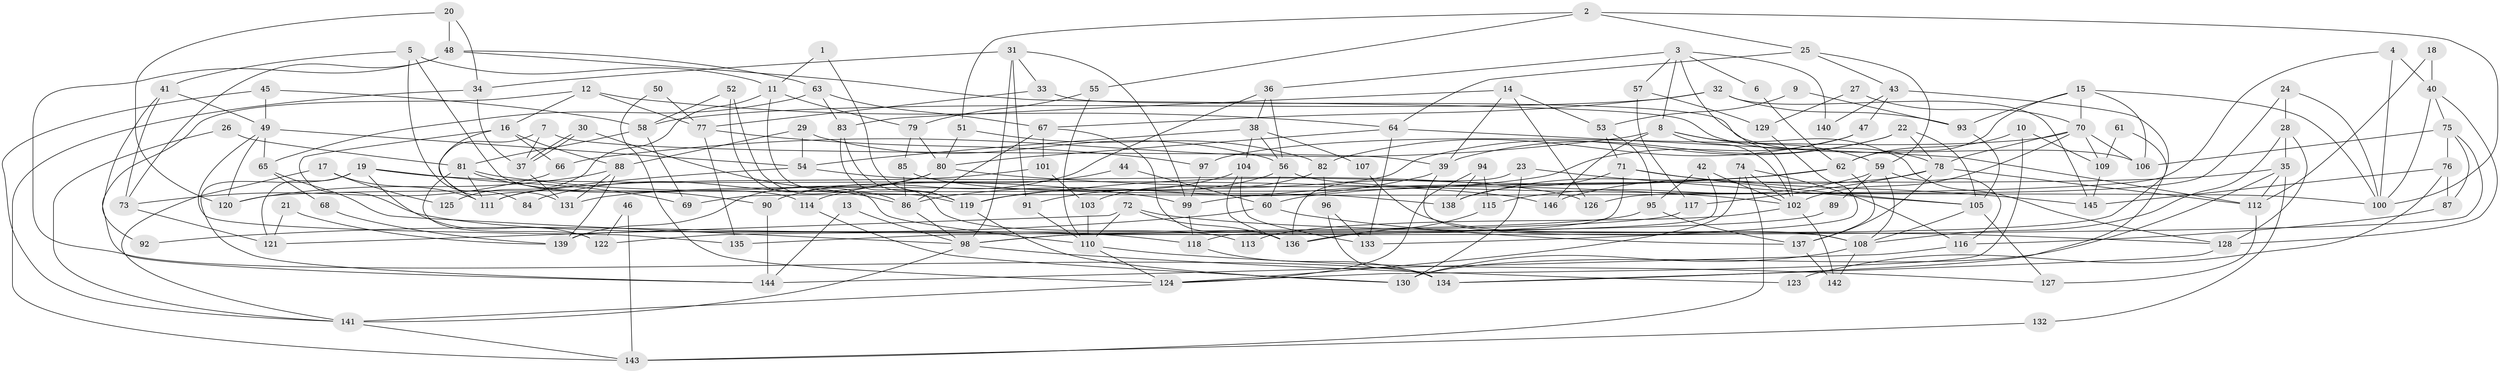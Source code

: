 // Generated by graph-tools (version 1.1) at 2025/50/03/09/25 03:50:07]
// undirected, 146 vertices, 292 edges
graph export_dot {
graph [start="1"]
  node [color=gray90,style=filled];
  1;
  2;
  3;
  4;
  5;
  6;
  7;
  8;
  9;
  10;
  11;
  12;
  13;
  14;
  15;
  16;
  17;
  18;
  19;
  20;
  21;
  22;
  23;
  24;
  25;
  26;
  27;
  28;
  29;
  30;
  31;
  32;
  33;
  34;
  35;
  36;
  37;
  38;
  39;
  40;
  41;
  42;
  43;
  44;
  45;
  46;
  47;
  48;
  49;
  50;
  51;
  52;
  53;
  54;
  55;
  56;
  57;
  58;
  59;
  60;
  61;
  62;
  63;
  64;
  65;
  66;
  67;
  68;
  69;
  70;
  71;
  72;
  73;
  74;
  75;
  76;
  77;
  78;
  79;
  80;
  81;
  82;
  83;
  84;
  85;
  86;
  87;
  88;
  89;
  90;
  91;
  92;
  93;
  94;
  95;
  96;
  97;
  98;
  99;
  100;
  101;
  102;
  103;
  104;
  105;
  106;
  107;
  108;
  109;
  110;
  111;
  112;
  113;
  114;
  115;
  116;
  117;
  118;
  119;
  120;
  121;
  122;
  123;
  124;
  125;
  126;
  127;
  128;
  129;
  130;
  131;
  132;
  133;
  134;
  135;
  136;
  137;
  138;
  139;
  140;
  141;
  142;
  143;
  144;
  145;
  146;
  1 -- 11;
  1 -- 119;
  2 -- 25;
  2 -- 100;
  2 -- 51;
  2 -- 55;
  3 -- 8;
  3 -- 36;
  3 -- 6;
  3 -- 57;
  3 -- 102;
  3 -- 140;
  4 -- 100;
  4 -- 69;
  4 -- 40;
  5 -- 11;
  5 -- 41;
  5 -- 84;
  5 -- 114;
  6 -- 62;
  7 -- 37;
  7 -- 111;
  7 -- 39;
  8 -- 102;
  8 -- 59;
  8 -- 66;
  8 -- 128;
  8 -- 146;
  9 -- 93;
  9 -- 53;
  10 -- 124;
  10 -- 62;
  10 -- 109;
  11 -- 79;
  11 -- 119;
  11 -- 125;
  12 -- 16;
  12 -- 64;
  12 -- 77;
  12 -- 144;
  13 -- 144;
  13 -- 98;
  14 -- 83;
  14 -- 39;
  14 -- 53;
  14 -- 126;
  15 -- 100;
  15 -- 93;
  15 -- 62;
  15 -- 70;
  15 -- 106;
  16 -- 66;
  16 -- 88;
  16 -- 118;
  16 -- 131;
  17 -- 141;
  17 -- 111;
  17 -- 125;
  18 -- 40;
  18 -- 112;
  19 -- 144;
  19 -- 146;
  19 -- 69;
  19 -- 121;
  19 -- 122;
  20 -- 120;
  20 -- 48;
  20 -- 34;
  21 -- 139;
  21 -- 121;
  22 -- 78;
  22 -- 105;
  22 -- 39;
  22 -- 120;
  23 -- 130;
  23 -- 136;
  23 -- 105;
  24 -- 100;
  24 -- 28;
  24 -- 126;
  25 -- 64;
  25 -- 59;
  25 -- 43;
  26 -- 141;
  26 -- 81;
  27 -- 129;
  27 -- 70;
  28 -- 108;
  28 -- 128;
  28 -- 35;
  29 -- 88;
  29 -- 54;
  29 -- 56;
  30 -- 37;
  30 -- 37;
  30 -- 86;
  31 -- 34;
  31 -- 99;
  31 -- 33;
  31 -- 91;
  31 -- 98;
  32 -- 145;
  32 -- 67;
  32 -- 58;
  32 -- 93;
  33 -- 106;
  33 -- 77;
  34 -- 143;
  34 -- 37;
  35 -- 60;
  35 -- 112;
  35 -- 130;
  35 -- 132;
  36 -- 38;
  36 -- 56;
  36 -- 90;
  37 -- 131;
  38 -- 104;
  38 -- 56;
  38 -- 54;
  38 -- 107;
  39 -- 86;
  39 -- 108;
  40 -- 75;
  40 -- 100;
  40 -- 128;
  41 -- 73;
  41 -- 49;
  41 -- 92;
  42 -- 102;
  42 -- 118;
  42 -- 95;
  43 -- 47;
  43 -- 136;
  43 -- 140;
  44 -- 114;
  44 -- 60;
  45 -- 58;
  45 -- 49;
  45 -- 141;
  46 -- 143;
  46 -- 122;
  47 -- 131;
  47 -- 82;
  48 -- 134;
  48 -- 78;
  48 -- 63;
  48 -- 73;
  49 -- 65;
  49 -- 54;
  49 -- 120;
  49 -- 135;
  50 -- 77;
  50 -- 124;
  51 -- 80;
  51 -- 82;
  52 -- 86;
  52 -- 110;
  52 -- 58;
  53 -- 95;
  53 -- 71;
  54 -- 126;
  54 -- 111;
  55 -- 110;
  55 -- 79;
  56 -- 91;
  56 -- 60;
  56 -- 100;
  57 -- 117;
  57 -- 129;
  58 -- 69;
  58 -- 81;
  59 -- 108;
  59 -- 115;
  59 -- 89;
  59 -- 116;
  60 -- 137;
  60 -- 92;
  61 -- 109;
  61 -- 134;
  62 -- 137;
  62 -- 99;
  62 -- 119;
  62 -- 138;
  63 -- 67;
  63 -- 65;
  63 -- 83;
  64 -- 80;
  64 -- 112;
  64 -- 133;
  65 -- 98;
  65 -- 68;
  66 -- 73;
  67 -- 86;
  67 -- 136;
  67 -- 101;
  68 -- 139;
  70 -- 97;
  70 -- 78;
  70 -- 102;
  70 -- 106;
  70 -- 109;
  71 -- 139;
  71 -- 105;
  71 -- 138;
  71 -- 145;
  72 -- 110;
  72 -- 128;
  72 -- 121;
  72 -- 136;
  73 -- 121;
  74 -- 102;
  74 -- 116;
  74 -- 124;
  74 -- 143;
  75 -- 106;
  75 -- 87;
  75 -- 76;
  75 -- 98;
  76 -- 145;
  76 -- 87;
  76 -- 123;
  77 -- 97;
  77 -- 135;
  78 -- 137;
  78 -- 112;
  78 -- 117;
  78 -- 146;
  79 -- 85;
  79 -- 80;
  80 -- 102;
  80 -- 84;
  80 -- 139;
  81 -- 111;
  81 -- 90;
  81 -- 99;
  81 -- 122;
  82 -- 96;
  82 -- 103;
  83 -- 119;
  83 -- 113;
  85 -- 138;
  85 -- 86;
  86 -- 98;
  87 -- 116;
  88 -- 120;
  88 -- 131;
  88 -- 139;
  89 -- 98;
  90 -- 144;
  91 -- 110;
  93 -- 105;
  94 -- 138;
  94 -- 124;
  94 -- 115;
  95 -- 122;
  95 -- 137;
  96 -- 133;
  96 -- 134;
  97 -- 99;
  98 -- 123;
  98 -- 141;
  99 -- 118;
  101 -- 103;
  101 -- 111;
  102 -- 113;
  102 -- 142;
  103 -- 110;
  104 -- 136;
  104 -- 119;
  104 -- 133;
  105 -- 108;
  105 -- 127;
  107 -- 108;
  108 -- 130;
  108 -- 142;
  109 -- 145;
  110 -- 127;
  110 -- 124;
  112 -- 127;
  114 -- 130;
  115 -- 136;
  116 -- 144;
  117 -- 135;
  118 -- 134;
  119 -- 130;
  124 -- 141;
  128 -- 134;
  129 -- 133;
  132 -- 143;
  137 -- 142;
  141 -- 143;
}
